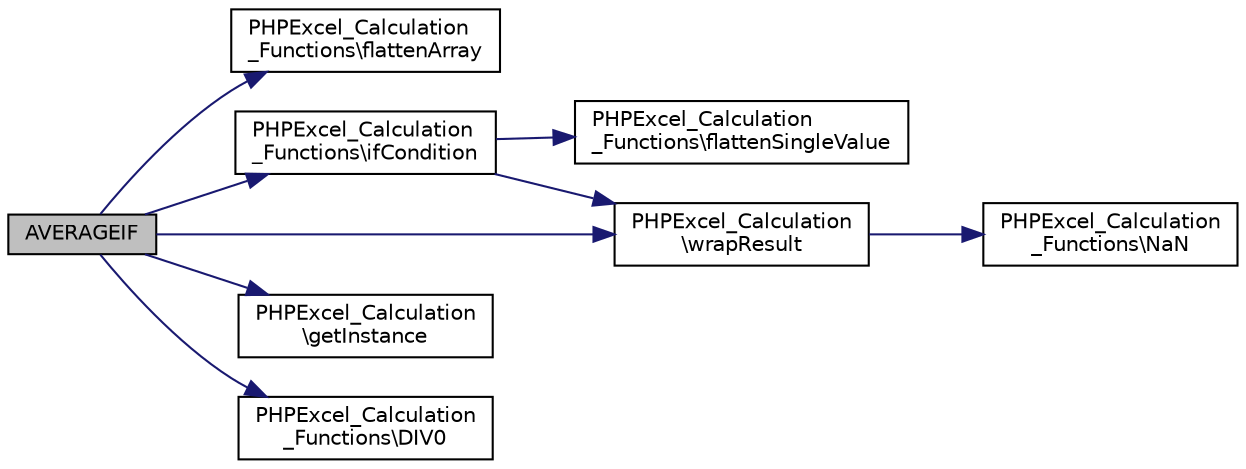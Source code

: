 digraph "AVERAGEIF"
{
  edge [fontname="Helvetica",fontsize="10",labelfontname="Helvetica",labelfontsize="10"];
  node [fontname="Helvetica",fontsize="10",shape=record];
  rankdir="LR";
  Node20 [label="AVERAGEIF",height=0.2,width=0.4,color="black", fillcolor="grey75", style="filled", fontcolor="black"];
  Node20 -> Node21 [color="midnightblue",fontsize="10",style="solid",fontname="Helvetica"];
  Node21 [label="PHPExcel_Calculation\l_Functions\\flattenArray",height=0.2,width=0.4,color="black", fillcolor="white", style="filled",URL="$class_p_h_p_excel___calculation___functions.html#a727bb3f815b719448bf2e7fd464c4542"];
  Node20 -> Node22 [color="midnightblue",fontsize="10",style="solid",fontname="Helvetica"];
  Node22 [label="PHPExcel_Calculation\l_Functions\\ifCondition",height=0.2,width=0.4,color="black", fillcolor="white", style="filled",URL="$class_p_h_p_excel___calculation___functions.html#afb4374593f88605bca8c5a8a950fdceb"];
  Node22 -> Node23 [color="midnightblue",fontsize="10",style="solid",fontname="Helvetica"];
  Node23 [label="PHPExcel_Calculation\l_Functions\\flattenSingleValue",height=0.2,width=0.4,color="black", fillcolor="white", style="filled",URL="$class_p_h_p_excel___calculation___functions.html#acaf2a2e8a02edcc96314474aa06d8550"];
  Node22 -> Node24 [color="midnightblue",fontsize="10",style="solid",fontname="Helvetica"];
  Node24 [label="PHPExcel_Calculation\l\\wrapResult",height=0.2,width=0.4,color="black", fillcolor="white", style="filled",URL="$class_p_h_p_excel___calculation.html#a0cdf7d55a4c688f39925a5c1c5d7db90"];
  Node24 -> Node25 [color="midnightblue",fontsize="10",style="solid",fontname="Helvetica"];
  Node25 [label="PHPExcel_Calculation\l_Functions\\NaN",height=0.2,width=0.4,color="black", fillcolor="white", style="filled",URL="$class_p_h_p_excel___calculation___functions.html#ad35ef66aa71a12a3f978b34c0e595a89"];
  Node20 -> Node24 [color="midnightblue",fontsize="10",style="solid",fontname="Helvetica"];
  Node20 -> Node26 [color="midnightblue",fontsize="10",style="solid",fontname="Helvetica"];
  Node26 [label="PHPExcel_Calculation\l\\getInstance",height=0.2,width=0.4,color="black", fillcolor="white", style="filled",URL="$class_p_h_p_excel___calculation.html#a8bfbadeff4d146fadfef867cd1f5526d"];
  Node20 -> Node27 [color="midnightblue",fontsize="10",style="solid",fontname="Helvetica"];
  Node27 [label="PHPExcel_Calculation\l_Functions\\DIV0",height=0.2,width=0.4,color="black", fillcolor="white", style="filled",URL="$class_p_h_p_excel___calculation___functions.html#afbbf614e7e549a2baf4a57ca1aa14b52"];
}
